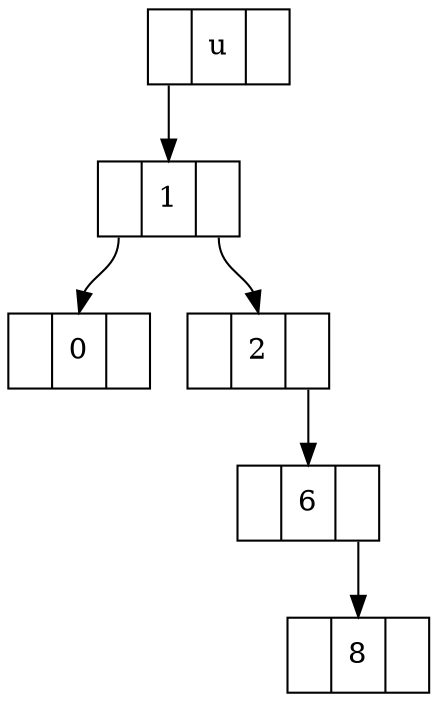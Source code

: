 digraph BST {
node [shape=record]
u[label="<L> |<D> u|<R> "]
1[label="<L> |<D> 1|<R> "]
0[label="<L> |<D> 0|<R> "]
1:L -> 0:D
2[label="<L> |<D> 2|<R> "]
6[label="<L> |<D> 6|<R> "]
8[label="<L> |<D> 8|<R> "]
6:R -> 8:D
2:R -> 6:D
1:R -> 2:D
u:L -> 1:D
}
